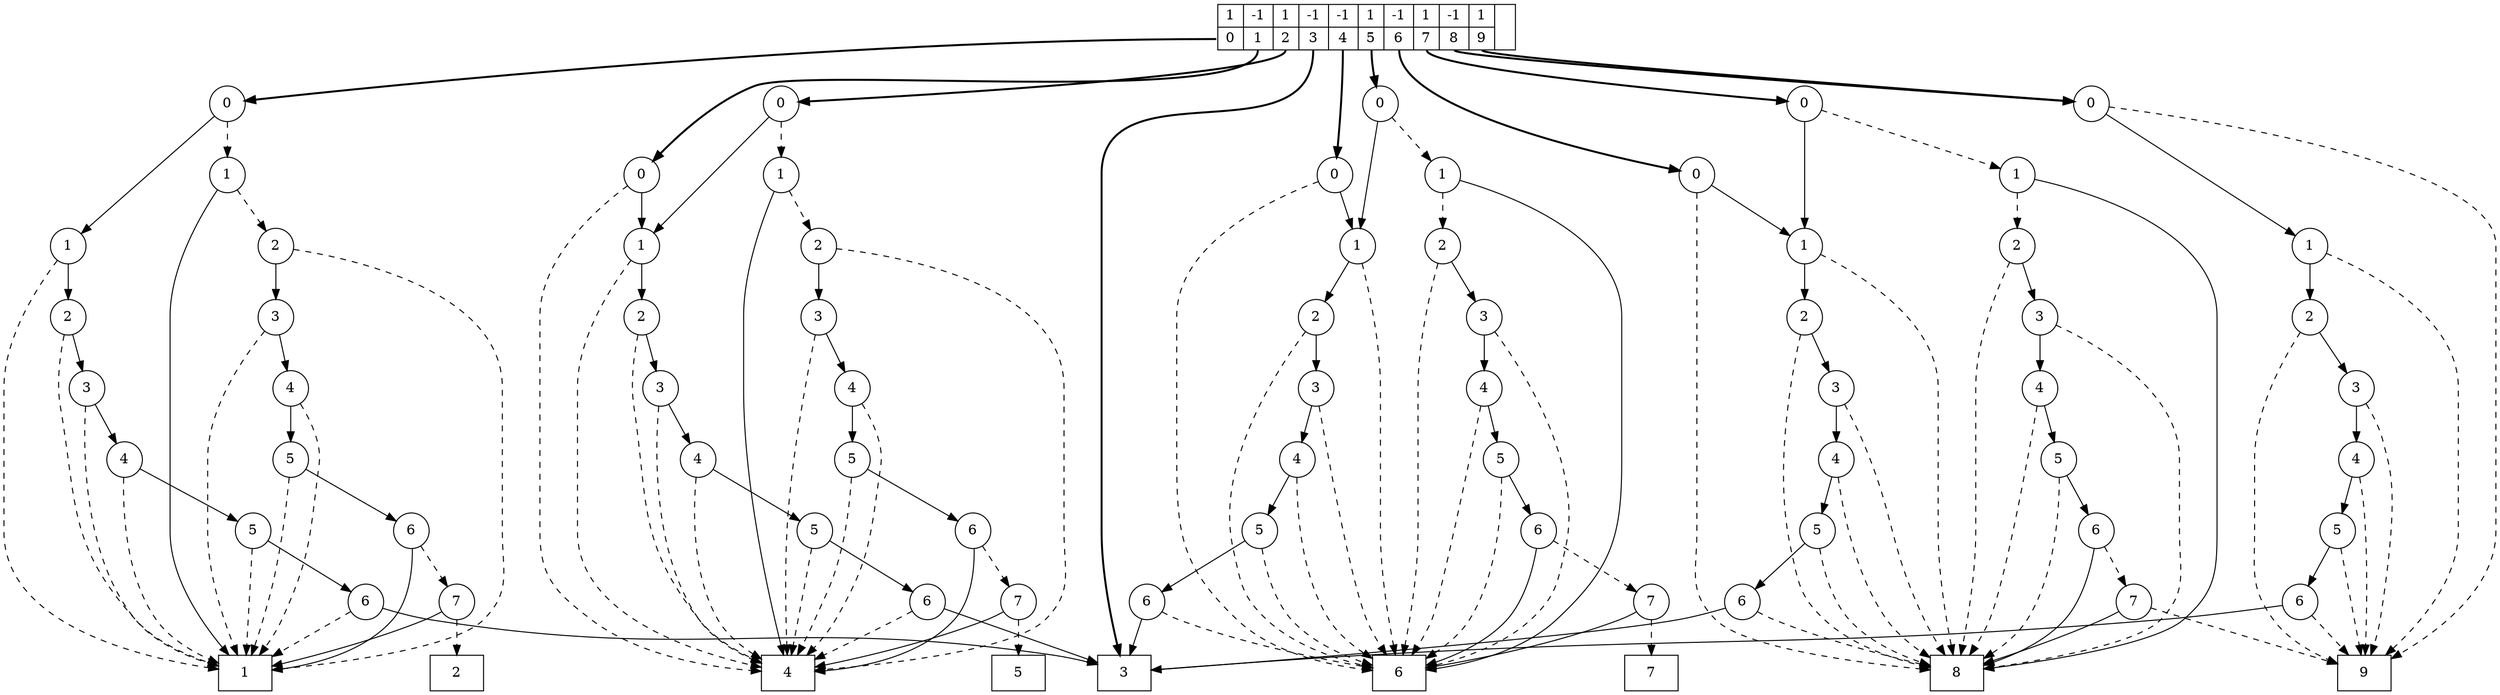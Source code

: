 digraph MONA_DFA_BDD {
  center = true;
  size = "100.5,70.5"
  node [shape=record];
   s1 [shape=record,label="{1|<0> 0}|{-1|<1> 1}|{1|<2> 2}|{-1|<3> 3}|{-1|<4> 4}|{1|<5> 5}|{-1|<6> 6}|{1|<7> 7}|{-1|<8> 8}|{1|<9> 9}|"];
  node [shape = circle]; 0 [label="0"]; 1 [label="1"]; 2 [label="2"]; 3 [label="3"]; 4 [label="4"]; 5 [label="5"]; 6 [label="6"]; 9 [label="1"]; 10 [label="2"]; 11 [label="3"]; 12 [label="4"]; 13 [label="5"]; 14 [label="6"]; 15 [label="7"]; 17 [label="0"]; 18 [label="1"]; 19 [label="2"]; 20 [label="3"]; 21 [label="4"]; 22 [label="5"]; 23 [label="6"]; 25 [label="0"]; 26 [label="1"]; 27 [label="2"]; 28 [label="3"]; 29 [label="4"]; 30 [label="5"]; 31 [label="6"]; 32 [label="7"]; 34 [label="0"]; 35 [label="1"]; 36 [label="2"]; 37 [label="3"]; 38 [label="4"]; 39 [label="5"]; 40 [label="6"]; 42 [label="0"]; 43 [label="1"]; 44 [label="2"]; 45 [label="3"]; 46 [label="4"]; 47 [label="5"]; 48 [label="6"]; 49 [label="7"]; 51 [label="0"]; 52 [label="1"]; 53 [label="2"]; 54 [label="3"]; 55 [label="4"]; 56 [label="5"]; 57 [label="6"]; 59 [label="0"]; 60 [label="1"]; 61 [label="2"]; 62 [label="3"]; 63 [label="4"]; 64 [label="5"]; 65 [label="6"]; 66 [label="7"]; 68 [label="0"]; 69 [label="1"]; 70 [label="2"]; 71 [label="3"]; 72 [label="4"]; 73 [label="5"]; 74 [label="6"];
  node [shape = box]; 7 [label="3"]; 8 [label="1"]; 16 [label="2"]; 24 [label="4"]; 33 [label="5"]; 41 [label="6"]; 50 [label="7"]; 58 [label="8"]; 67 [label="9"];
 s1:0 -> 0 [style=bold];
 s1:1 -> 17 [style=bold];
 s1:2 -> 25 [style=bold];
 s1:3 -> 7 [style=bold];
 s1:4 -> 34 [style=bold];
 s1:5 -> 42 [style=bold];
 s1:6 -> 51 [style=bold];
 s1:7 -> 59 [style=bold];
 s1:8 -> 68 [style=bold];
 s1:9 -> 68 [style=bold];
 0 -> 9 [style=dashed];
 0 -> 1 [style=filled];
 1 -> 8 [style=dashed];
 1 -> 2 [style=filled];
 2 -> 8 [style=dashed];
 2 -> 3 [style=filled];
 3 -> 8 [style=dashed];
 3 -> 4 [style=filled];
 4 -> 8 [style=dashed];
 4 -> 5 [style=filled];
 5 -> 8 [style=dashed];
 5 -> 6 [style=filled];
 6 -> 8 [style=dashed];
 6 -> 7 [style=filled];
 9 -> 10 [style=dashed];
 9 -> 8 [style=filled];
 10 -> 8 [style=dashed];
 10 -> 11 [style=filled];
 11 -> 8 [style=dashed];
 11 -> 12 [style=filled];
 12 -> 8 [style=dashed];
 12 -> 13 [style=filled];
 13 -> 8 [style=dashed];
 13 -> 14 [style=filled];
 14 -> 15 [style=dashed];
 14 -> 8 [style=filled];
 15 -> 16 [style=dashed];
 15 -> 8 [style=filled];
 17 -> 24 [style=dashed];
 17 -> 18 [style=filled];
 18 -> 24 [style=dashed];
 18 -> 19 [style=filled];
 19 -> 24 [style=dashed];
 19 -> 20 [style=filled];
 20 -> 24 [style=dashed];
 20 -> 21 [style=filled];
 21 -> 24 [style=dashed];
 21 -> 22 [style=filled];
 22 -> 24 [style=dashed];
 22 -> 23 [style=filled];
 23 -> 24 [style=dashed];
 23 -> 7 [style=filled];
 25 -> 26 [style=dashed];
 25 -> 18 [style=filled];
 26 -> 27 [style=dashed];
 26 -> 24 [style=filled];
 27 -> 24 [style=dashed];
 27 -> 28 [style=filled];
 28 -> 24 [style=dashed];
 28 -> 29 [style=filled];
 29 -> 24 [style=dashed];
 29 -> 30 [style=filled];
 30 -> 24 [style=dashed];
 30 -> 31 [style=filled];
 31 -> 32 [style=dashed];
 31 -> 24 [style=filled];
 32 -> 33 [style=dashed];
 32 -> 24 [style=filled];
 34 -> 41 [style=dashed];
 34 -> 35 [style=filled];
 35 -> 41 [style=dashed];
 35 -> 36 [style=filled];
 36 -> 41 [style=dashed];
 36 -> 37 [style=filled];
 37 -> 41 [style=dashed];
 37 -> 38 [style=filled];
 38 -> 41 [style=dashed];
 38 -> 39 [style=filled];
 39 -> 41 [style=dashed];
 39 -> 40 [style=filled];
 40 -> 41 [style=dashed];
 40 -> 7 [style=filled];
 42 -> 43 [style=dashed];
 42 -> 35 [style=filled];
 43 -> 44 [style=dashed];
 43 -> 41 [style=filled];
 44 -> 41 [style=dashed];
 44 -> 45 [style=filled];
 45 -> 41 [style=dashed];
 45 -> 46 [style=filled];
 46 -> 41 [style=dashed];
 46 -> 47 [style=filled];
 47 -> 41 [style=dashed];
 47 -> 48 [style=filled];
 48 -> 49 [style=dashed];
 48 -> 41 [style=filled];
 49 -> 50 [style=dashed];
 49 -> 41 [style=filled];
 51 -> 58 [style=dashed];
 51 -> 52 [style=filled];
 52 -> 58 [style=dashed];
 52 -> 53 [style=filled];
 53 -> 58 [style=dashed];
 53 -> 54 [style=filled];
 54 -> 58 [style=dashed];
 54 -> 55 [style=filled];
 55 -> 58 [style=dashed];
 55 -> 56 [style=filled];
 56 -> 58 [style=dashed];
 56 -> 57 [style=filled];
 57 -> 58 [style=dashed];
 57 -> 7 [style=filled];
 59 -> 60 [style=dashed];
 59 -> 52 [style=filled];
 60 -> 61 [style=dashed];
 60 -> 58 [style=filled];
 61 -> 58 [style=dashed];
 61 -> 62 [style=filled];
 62 -> 58 [style=dashed];
 62 -> 63 [style=filled];
 63 -> 58 [style=dashed];
 63 -> 64 [style=filled];
 64 -> 58 [style=dashed];
 64 -> 65 [style=filled];
 65 -> 66 [style=dashed];
 65 -> 58 [style=filled];
 66 -> 67 [style=dashed];
 66 -> 58 [style=filled];
 68 -> 67 [style=dashed];
 68 -> 69 [style=filled];
 69 -> 67 [style=dashed];
 69 -> 70 [style=filled];
 70 -> 67 [style=dashed];
 70 -> 71 [style=filled];
 71 -> 67 [style=dashed];
 71 -> 72 [style=filled];
 72 -> 67 [style=dashed];
 72 -> 73 [style=filled];
 73 -> 67 [style=dashed];
 73 -> 74 [style=filled];
 74 -> 67 [style=dashed];
 74 -> 7 [style=filled];
}

